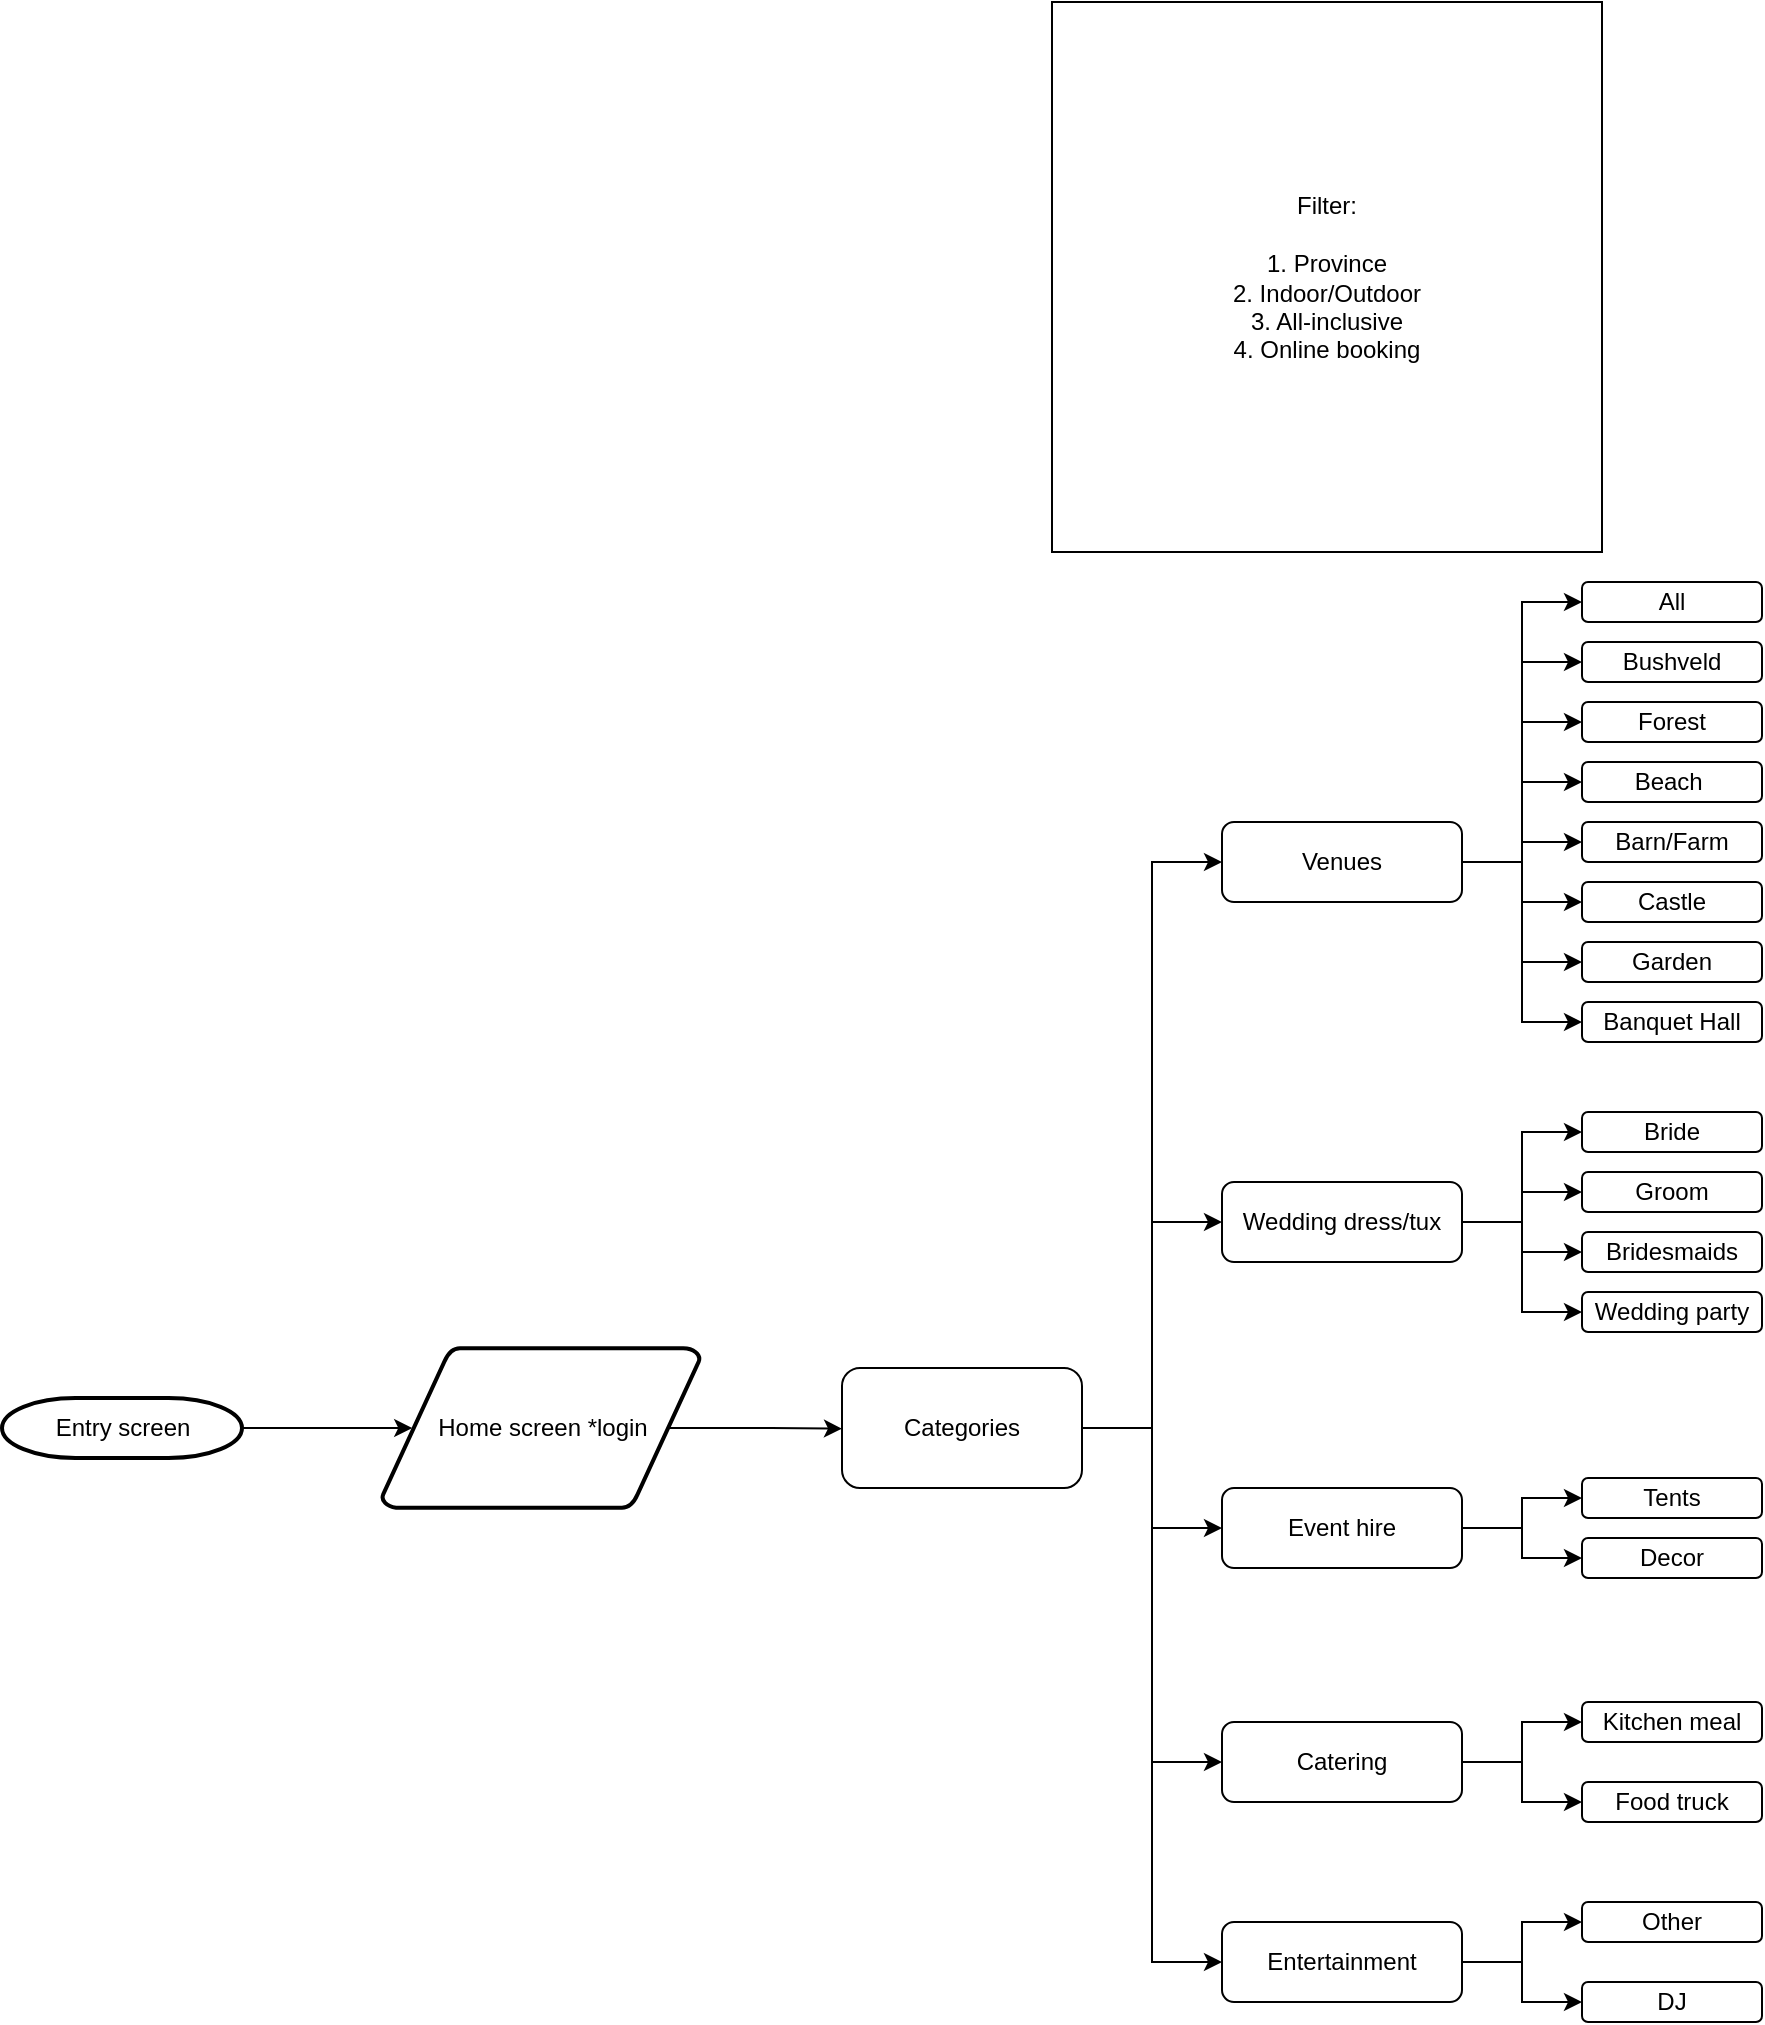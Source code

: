 <mxfile version="21.1.8" type="github">
  <diagram id="6a731a19-8d31-9384-78a2-239565b7b9f0" name="Page-1">
    <mxGraphModel dx="2058" dy="2037" grid="1" gridSize="10" guides="1" tooltips="1" connect="1" arrows="1" fold="1" page="1" pageScale="1" pageWidth="1169" pageHeight="827" background="none" math="0" shadow="0">
      <root>
        <mxCell id="0" />
        <mxCell id="1" parent="0" />
        <mxCell id="x6zJdNe6x-nfvKUTiZdN-56" style="edgeStyle=orthogonalEdgeStyle;rounded=0;orthogonalLoop=1;jettySize=auto;html=1;exitX=1;exitY=0.5;exitDx=0;exitDy=0;exitPerimeter=0;entryX=0.095;entryY=0.5;entryDx=0;entryDy=0;entryPerimeter=0;" parent="1" source="2" target="3" edge="1">
          <mxGeometry relative="1" as="geometry" />
        </mxCell>
        <mxCell id="2" value="Entry screen" style="shape=mxgraph.flowchart.terminator;strokeWidth=2;gradientColor=none;gradientDirection=north;fontStyle=0;html=1;" parent="1" vertex="1">
          <mxGeometry x="20" y="358" width="120" height="30" as="geometry" />
        </mxCell>
        <mxCell id="x6zJdNe6x-nfvKUTiZdN-57" style="edgeStyle=orthogonalEdgeStyle;rounded=0;orthogonalLoop=1;jettySize=auto;html=1;exitX=0.905;exitY=0.5;exitDx=0;exitDy=0;exitPerimeter=0;" parent="1" source="3" edge="1">
          <mxGeometry relative="1" as="geometry">
            <mxPoint x="440" y="373.353" as="targetPoint" />
          </mxGeometry>
        </mxCell>
        <mxCell id="3" value="Home screen *login" style="shape=mxgraph.flowchart.data;strokeWidth=2;gradientColor=none;gradientDirection=north;fontStyle=0;html=1;" parent="1" vertex="1">
          <mxGeometry x="210" y="333" width="159" height="80" as="geometry" />
        </mxCell>
        <mxCell id="x6zJdNe6x-nfvKUTiZdN-66" style="edgeStyle=orthogonalEdgeStyle;rounded=0;orthogonalLoop=1;jettySize=auto;html=1;exitX=1;exitY=0.5;exitDx=0;exitDy=0;entryX=0;entryY=0.5;entryDx=0;entryDy=0;" parent="1" source="x6zJdNe6x-nfvKUTiZdN-58" target="x6zJdNe6x-nfvKUTiZdN-61" edge="1">
          <mxGeometry relative="1" as="geometry" />
        </mxCell>
        <mxCell id="x6zJdNe6x-nfvKUTiZdN-67" style="edgeStyle=orthogonalEdgeStyle;rounded=0;orthogonalLoop=1;jettySize=auto;html=1;exitX=1;exitY=0.5;exitDx=0;exitDy=0;entryX=0;entryY=0.5;entryDx=0;entryDy=0;" parent="1" source="x6zJdNe6x-nfvKUTiZdN-58" target="x6zJdNe6x-nfvKUTiZdN-59" edge="1">
          <mxGeometry relative="1" as="geometry" />
        </mxCell>
        <mxCell id="x6zJdNe6x-nfvKUTiZdN-68" style="edgeStyle=orthogonalEdgeStyle;rounded=0;orthogonalLoop=1;jettySize=auto;html=1;exitX=1;exitY=0.5;exitDx=0;exitDy=0;entryX=0;entryY=0.5;entryDx=0;entryDy=0;" parent="1" source="x6zJdNe6x-nfvKUTiZdN-58" target="x6zJdNe6x-nfvKUTiZdN-60" edge="1">
          <mxGeometry relative="1" as="geometry" />
        </mxCell>
        <mxCell id="x6zJdNe6x-nfvKUTiZdN-69" style="edgeStyle=orthogonalEdgeStyle;rounded=0;orthogonalLoop=1;jettySize=auto;html=1;exitX=1;exitY=0.5;exitDx=0;exitDy=0;entryX=0;entryY=0.5;entryDx=0;entryDy=0;" parent="1" source="x6zJdNe6x-nfvKUTiZdN-58" target="x6zJdNe6x-nfvKUTiZdN-62" edge="1">
          <mxGeometry relative="1" as="geometry" />
        </mxCell>
        <mxCell id="x6zJdNe6x-nfvKUTiZdN-70" style="edgeStyle=orthogonalEdgeStyle;rounded=0;orthogonalLoop=1;jettySize=auto;html=1;exitX=1;exitY=0.5;exitDx=0;exitDy=0;entryX=0;entryY=0.5;entryDx=0;entryDy=0;" parent="1" source="x6zJdNe6x-nfvKUTiZdN-58" target="x6zJdNe6x-nfvKUTiZdN-63" edge="1">
          <mxGeometry relative="1" as="geometry" />
        </mxCell>
        <mxCell id="x6zJdNe6x-nfvKUTiZdN-58" value="Categories" style="rounded=1;whiteSpace=wrap;html=1;" parent="1" vertex="1">
          <mxGeometry x="440" y="343" width="120" height="60" as="geometry" />
        </mxCell>
        <mxCell id="W8Xw8RqgCviROUl7637E-15" style="edgeStyle=orthogonalEdgeStyle;rounded=0;orthogonalLoop=1;jettySize=auto;html=1;entryX=0;entryY=0.5;entryDx=0;entryDy=0;" edge="1" parent="1" source="x6zJdNe6x-nfvKUTiZdN-59" target="x6zJdNe6x-nfvKUTiZdN-79">
          <mxGeometry relative="1" as="geometry" />
        </mxCell>
        <mxCell id="W8Xw8RqgCviROUl7637E-16" style="edgeStyle=orthogonalEdgeStyle;rounded=0;orthogonalLoop=1;jettySize=auto;html=1;exitX=1;exitY=0.5;exitDx=0;exitDy=0;entryX=0;entryY=0.5;entryDx=0;entryDy=0;" edge="1" parent="1" source="x6zJdNe6x-nfvKUTiZdN-59" target="x6zJdNe6x-nfvKUTiZdN-78">
          <mxGeometry relative="1" as="geometry" />
        </mxCell>
        <mxCell id="W8Xw8RqgCviROUl7637E-17" style="edgeStyle=orthogonalEdgeStyle;rounded=0;orthogonalLoop=1;jettySize=auto;html=1;exitX=1;exitY=0.5;exitDx=0;exitDy=0;entryX=0;entryY=0.5;entryDx=0;entryDy=0;" edge="1" parent="1" source="x6zJdNe6x-nfvKUTiZdN-59" target="x6zJdNe6x-nfvKUTiZdN-71">
          <mxGeometry relative="1" as="geometry" />
        </mxCell>
        <mxCell id="W8Xw8RqgCviROUl7637E-18" style="edgeStyle=orthogonalEdgeStyle;rounded=0;orthogonalLoop=1;jettySize=auto;html=1;exitX=1;exitY=0.5;exitDx=0;exitDy=0;entryX=0;entryY=0.5;entryDx=0;entryDy=0;" edge="1" parent="1" source="x6zJdNe6x-nfvKUTiZdN-59" target="x6zJdNe6x-nfvKUTiZdN-72">
          <mxGeometry relative="1" as="geometry" />
        </mxCell>
        <mxCell id="W8Xw8RqgCviROUl7637E-19" style="edgeStyle=orthogonalEdgeStyle;rounded=0;orthogonalLoop=1;jettySize=auto;html=1;exitX=1;exitY=0.5;exitDx=0;exitDy=0;entryX=0;entryY=0.5;entryDx=0;entryDy=0;" edge="1" parent="1" source="x6zJdNe6x-nfvKUTiZdN-59" target="x6zJdNe6x-nfvKUTiZdN-76">
          <mxGeometry relative="1" as="geometry" />
        </mxCell>
        <mxCell id="W8Xw8RqgCviROUl7637E-20" style="edgeStyle=orthogonalEdgeStyle;rounded=0;orthogonalLoop=1;jettySize=auto;html=1;exitX=1;exitY=0.5;exitDx=0;exitDy=0;entryX=0;entryY=0.5;entryDx=0;entryDy=0;" edge="1" parent="1" source="x6zJdNe6x-nfvKUTiZdN-59" target="x6zJdNe6x-nfvKUTiZdN-75">
          <mxGeometry relative="1" as="geometry" />
        </mxCell>
        <mxCell id="W8Xw8RqgCviROUl7637E-21" style="edgeStyle=orthogonalEdgeStyle;rounded=0;orthogonalLoop=1;jettySize=auto;html=1;exitX=1;exitY=0.5;exitDx=0;exitDy=0;entryX=0;entryY=0.5;entryDx=0;entryDy=0;" edge="1" parent="1" source="x6zJdNe6x-nfvKUTiZdN-59" target="x6zJdNe6x-nfvKUTiZdN-74">
          <mxGeometry relative="1" as="geometry" />
        </mxCell>
        <mxCell id="W8Xw8RqgCviROUl7637E-22" style="edgeStyle=orthogonalEdgeStyle;rounded=0;orthogonalLoop=1;jettySize=auto;html=1;exitX=1;exitY=0.5;exitDx=0;exitDy=0;entryX=0;entryY=0.5;entryDx=0;entryDy=0;" edge="1" parent="1" source="x6zJdNe6x-nfvKUTiZdN-59" target="x6zJdNe6x-nfvKUTiZdN-73">
          <mxGeometry relative="1" as="geometry" />
        </mxCell>
        <mxCell id="x6zJdNe6x-nfvKUTiZdN-59" value="Venues" style="rounded=1;whiteSpace=wrap;html=1;" parent="1" vertex="1">
          <mxGeometry x="630" y="70" width="120" height="40" as="geometry" />
        </mxCell>
        <mxCell id="W8Xw8RqgCviROUl7637E-23" style="edgeStyle=orthogonalEdgeStyle;rounded=0;orthogonalLoop=1;jettySize=auto;html=1;exitX=1;exitY=0.5;exitDx=0;exitDy=0;entryX=0;entryY=0.5;entryDx=0;entryDy=0;" edge="1" parent="1" source="x6zJdNe6x-nfvKUTiZdN-60" target="W8Xw8RqgCviROUl7637E-4">
          <mxGeometry relative="1" as="geometry" />
        </mxCell>
        <mxCell id="W8Xw8RqgCviROUl7637E-24" style="edgeStyle=orthogonalEdgeStyle;rounded=0;orthogonalLoop=1;jettySize=auto;html=1;exitX=1;exitY=0.5;exitDx=0;exitDy=0;entryX=0;entryY=0.5;entryDx=0;entryDy=0;" edge="1" parent="1" source="x6zJdNe6x-nfvKUTiZdN-60" target="W8Xw8RqgCviROUl7637E-5">
          <mxGeometry relative="1" as="geometry" />
        </mxCell>
        <mxCell id="W8Xw8RqgCviROUl7637E-25" style="edgeStyle=orthogonalEdgeStyle;rounded=0;orthogonalLoop=1;jettySize=auto;html=1;exitX=1;exitY=0.5;exitDx=0;exitDy=0;entryX=0;entryY=0.5;entryDx=0;entryDy=0;" edge="1" parent="1" source="x6zJdNe6x-nfvKUTiZdN-60" target="W8Xw8RqgCviROUl7637E-7">
          <mxGeometry relative="1" as="geometry" />
        </mxCell>
        <mxCell id="W8Xw8RqgCviROUl7637E-26" style="edgeStyle=orthogonalEdgeStyle;rounded=0;orthogonalLoop=1;jettySize=auto;html=1;exitX=1;exitY=0.5;exitDx=0;exitDy=0;entryX=0;entryY=0.5;entryDx=0;entryDy=0;" edge="1" parent="1" source="x6zJdNe6x-nfvKUTiZdN-60" target="W8Xw8RqgCviROUl7637E-8">
          <mxGeometry relative="1" as="geometry" />
        </mxCell>
        <mxCell id="x6zJdNe6x-nfvKUTiZdN-60" value="Wedding dress/tux" style="rounded=1;whiteSpace=wrap;html=1;" parent="1" vertex="1">
          <mxGeometry x="630" y="250" width="120" height="40" as="geometry" />
        </mxCell>
        <mxCell id="W8Xw8RqgCviROUl7637E-27" style="edgeStyle=orthogonalEdgeStyle;rounded=0;orthogonalLoop=1;jettySize=auto;html=1;exitX=1;exitY=0.5;exitDx=0;exitDy=0;entryX=0;entryY=0.5;entryDx=0;entryDy=0;" edge="1" parent="1" source="x6zJdNe6x-nfvKUTiZdN-61" target="W8Xw8RqgCviROUl7637E-9">
          <mxGeometry relative="1" as="geometry" />
        </mxCell>
        <mxCell id="W8Xw8RqgCviROUl7637E-28" style="edgeStyle=orthogonalEdgeStyle;rounded=0;orthogonalLoop=1;jettySize=auto;html=1;exitX=1;exitY=0.5;exitDx=0;exitDy=0;entryX=0;entryY=0.5;entryDx=0;entryDy=0;" edge="1" parent="1" source="x6zJdNe6x-nfvKUTiZdN-61" target="W8Xw8RqgCviROUl7637E-10">
          <mxGeometry relative="1" as="geometry" />
        </mxCell>
        <mxCell id="x6zJdNe6x-nfvKUTiZdN-61" value="Event hire" style="rounded=1;whiteSpace=wrap;html=1;" parent="1" vertex="1">
          <mxGeometry x="630" y="403" width="120" height="40" as="geometry" />
        </mxCell>
        <mxCell id="W8Xw8RqgCviROUl7637E-29" style="edgeStyle=orthogonalEdgeStyle;rounded=0;orthogonalLoop=1;jettySize=auto;html=1;exitX=1;exitY=0.5;exitDx=0;exitDy=0;entryX=0;entryY=0.5;entryDx=0;entryDy=0;" edge="1" parent="1" source="x6zJdNe6x-nfvKUTiZdN-62" target="W8Xw8RqgCviROUl7637E-11">
          <mxGeometry relative="1" as="geometry" />
        </mxCell>
        <mxCell id="W8Xw8RqgCviROUl7637E-30" style="edgeStyle=orthogonalEdgeStyle;rounded=0;orthogonalLoop=1;jettySize=auto;html=1;exitX=1;exitY=0.5;exitDx=0;exitDy=0;entryX=0;entryY=0.5;entryDx=0;entryDy=0;" edge="1" parent="1" source="x6zJdNe6x-nfvKUTiZdN-62" target="W8Xw8RqgCviROUl7637E-12">
          <mxGeometry relative="1" as="geometry" />
        </mxCell>
        <mxCell id="x6zJdNe6x-nfvKUTiZdN-62" value="Catering" style="rounded=1;whiteSpace=wrap;html=1;" parent="1" vertex="1">
          <mxGeometry x="630" y="520" width="120" height="40" as="geometry" />
        </mxCell>
        <mxCell id="W8Xw8RqgCviROUl7637E-31" style="edgeStyle=orthogonalEdgeStyle;rounded=0;orthogonalLoop=1;jettySize=auto;html=1;exitX=1;exitY=0.5;exitDx=0;exitDy=0;entryX=0;entryY=0.5;entryDx=0;entryDy=0;" edge="1" parent="1" source="x6zJdNe6x-nfvKUTiZdN-63" target="W8Xw8RqgCviROUl7637E-13">
          <mxGeometry relative="1" as="geometry" />
        </mxCell>
        <mxCell id="W8Xw8RqgCviROUl7637E-32" style="edgeStyle=orthogonalEdgeStyle;rounded=0;orthogonalLoop=1;jettySize=auto;html=1;exitX=1;exitY=0.5;exitDx=0;exitDy=0;entryX=0;entryY=0.5;entryDx=0;entryDy=0;" edge="1" parent="1" source="x6zJdNe6x-nfvKUTiZdN-63" target="W8Xw8RqgCviROUl7637E-14">
          <mxGeometry relative="1" as="geometry" />
        </mxCell>
        <mxCell id="x6zJdNe6x-nfvKUTiZdN-63" value="Entertainment" style="rounded=1;whiteSpace=wrap;html=1;" parent="1" vertex="1">
          <mxGeometry x="630" y="620" width="120" height="40" as="geometry" />
        </mxCell>
        <mxCell id="x6zJdNe6x-nfvKUTiZdN-71" value="Forest" style="rounded=1;whiteSpace=wrap;html=1;" parent="1" vertex="1">
          <mxGeometry x="810" y="10" width="90" height="20" as="geometry" />
        </mxCell>
        <mxCell id="x6zJdNe6x-nfvKUTiZdN-72" value="Beach&amp;nbsp;" style="rounded=1;whiteSpace=wrap;html=1;" parent="1" vertex="1">
          <mxGeometry x="810" y="40" width="90" height="20" as="geometry" />
        </mxCell>
        <mxCell id="x6zJdNe6x-nfvKUTiZdN-73" value="Barn/Farm" style="rounded=1;whiteSpace=wrap;html=1;" parent="1" vertex="1">
          <mxGeometry x="810" y="70" width="90" height="20" as="geometry" />
        </mxCell>
        <mxCell id="x6zJdNe6x-nfvKUTiZdN-74" value="Castle" style="rounded=1;whiteSpace=wrap;html=1;" parent="1" vertex="1">
          <mxGeometry x="810" y="100" width="90" height="20" as="geometry" />
        </mxCell>
        <mxCell id="x6zJdNe6x-nfvKUTiZdN-75" value="Garden" style="rounded=1;whiteSpace=wrap;html=1;" parent="1" vertex="1">
          <mxGeometry x="810" y="130" width="90" height="20" as="geometry" />
        </mxCell>
        <mxCell id="x6zJdNe6x-nfvKUTiZdN-76" value="Banquet Hall" style="rounded=1;whiteSpace=wrap;html=1;" parent="1" vertex="1">
          <mxGeometry x="810" y="160" width="90" height="20" as="geometry" />
        </mxCell>
        <mxCell id="x6zJdNe6x-nfvKUTiZdN-78" value="Bushveld" style="rounded=1;whiteSpace=wrap;html=1;" parent="1" vertex="1">
          <mxGeometry x="810" y="-20" width="90" height="20" as="geometry" />
        </mxCell>
        <mxCell id="x6zJdNe6x-nfvKUTiZdN-79" value="All" style="rounded=1;whiteSpace=wrap;html=1;" parent="1" vertex="1">
          <mxGeometry x="810" y="-50" width="90" height="20" as="geometry" />
        </mxCell>
        <mxCell id="W8Xw8RqgCviROUl7637E-3" value="Filter:&lt;br&gt;&lt;br&gt;1. Province&lt;br&gt;2. Indoor/Outdoor&lt;br&gt;3. All-inclusive&lt;br&gt;4. Online booking" style="whiteSpace=wrap;html=1;aspect=fixed;" vertex="1" parent="1">
          <mxGeometry x="545" y="-340" width="275" height="275" as="geometry" />
        </mxCell>
        <mxCell id="W8Xw8RqgCviROUl7637E-4" value="Bride" style="rounded=1;whiteSpace=wrap;html=1;" vertex="1" parent="1">
          <mxGeometry x="810" y="215" width="90" height="20" as="geometry" />
        </mxCell>
        <mxCell id="W8Xw8RqgCviROUl7637E-5" value="Groom" style="rounded=1;whiteSpace=wrap;html=1;" vertex="1" parent="1">
          <mxGeometry x="810" y="245" width="90" height="20" as="geometry" />
        </mxCell>
        <mxCell id="W8Xw8RqgCviROUl7637E-7" value="Bridesmaids" style="rounded=1;whiteSpace=wrap;html=1;" vertex="1" parent="1">
          <mxGeometry x="810" y="275" width="90" height="20" as="geometry" />
        </mxCell>
        <mxCell id="W8Xw8RqgCviROUl7637E-8" value="Wedding party" style="rounded=1;whiteSpace=wrap;html=1;" vertex="1" parent="1">
          <mxGeometry x="810" y="305" width="90" height="20" as="geometry" />
        </mxCell>
        <mxCell id="W8Xw8RqgCviROUl7637E-9" value="Tents" style="rounded=1;whiteSpace=wrap;html=1;" vertex="1" parent="1">
          <mxGeometry x="810" y="398" width="90" height="20" as="geometry" />
        </mxCell>
        <mxCell id="W8Xw8RqgCviROUl7637E-10" value="Decor" style="rounded=1;whiteSpace=wrap;html=1;" vertex="1" parent="1">
          <mxGeometry x="810" y="428" width="90" height="20" as="geometry" />
        </mxCell>
        <mxCell id="W8Xw8RqgCviROUl7637E-11" value="Kitchen meal" style="rounded=1;whiteSpace=wrap;html=1;" vertex="1" parent="1">
          <mxGeometry x="810" y="510" width="90" height="20" as="geometry" />
        </mxCell>
        <mxCell id="W8Xw8RqgCviROUl7637E-12" value="Food truck" style="rounded=1;whiteSpace=wrap;html=1;" vertex="1" parent="1">
          <mxGeometry x="810" y="550" width="90" height="20" as="geometry" />
        </mxCell>
        <mxCell id="W8Xw8RqgCviROUl7637E-13" value="Other" style="rounded=1;whiteSpace=wrap;html=1;" vertex="1" parent="1">
          <mxGeometry x="810" y="610" width="90" height="20" as="geometry" />
        </mxCell>
        <mxCell id="W8Xw8RqgCviROUl7637E-14" value="DJ" style="rounded=1;whiteSpace=wrap;html=1;" vertex="1" parent="1">
          <mxGeometry x="810" y="650" width="90" height="20" as="geometry" />
        </mxCell>
      </root>
    </mxGraphModel>
  </diagram>
</mxfile>
